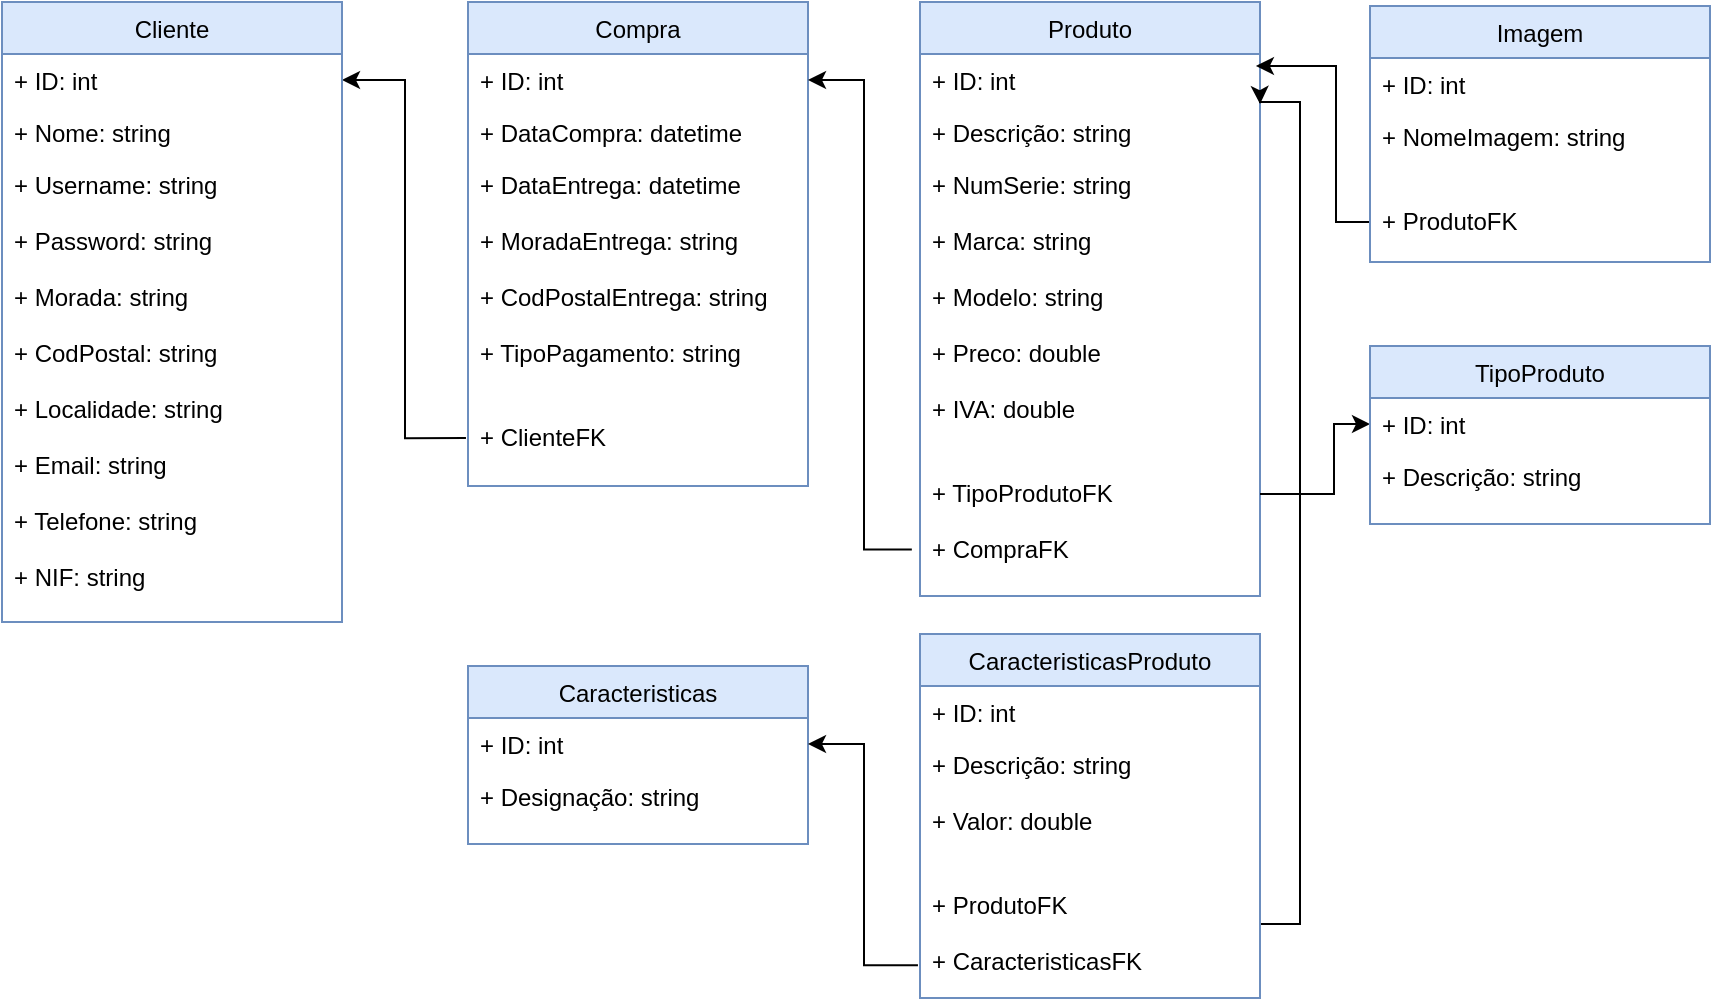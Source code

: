 <mxfile version="13.0.5" type="google"><diagram id="C5RBs43oDa-KdzZeNtuy" name="Page-1"><mxGraphModel dx="1422" dy="716" grid="0" gridSize="10" guides="1" tooltips="1" connect="1" arrows="1" fold="1" page="0" pageScale="1" pageWidth="827" pageHeight="1169" background="none" math="0" shadow="0"><root><mxCell id="WIyWlLk6GJQsqaUBKTNV-0"/><mxCell id="WIyWlLk6GJQsqaUBKTNV-1" parent="WIyWlLk6GJQsqaUBKTNV-0"/><mxCell id="fHszm-49MHGBIVt0mZ_T-51" style="edgeStyle=orthogonalEdgeStyle;rounded=0;orthogonalLoop=1;jettySize=auto;html=1;entryX=1;entryY=0.5;entryDx=0;entryDy=0;exitX=-0.006;exitY=0.854;exitDx=0;exitDy=0;exitPerimeter=0;" parent="WIyWlLk6GJQsqaUBKTNV-1" source="fHszm-49MHGBIVt0mZ_T-5" target="fHszm-49MHGBIVt0mZ_T-25" edge="1"><mxGeometry relative="1" as="geometry"/></mxCell><mxCell id="fHszm-49MHGBIVt0mZ_T-28" value="Produto" style="swimlane;fontStyle=0;childLayout=stackLayout;horizontal=1;startSize=26;fillColor=#dae8fc;horizontalStack=0;resizeParent=1;resizeParentMax=0;resizeLast=0;collapsible=1;marginBottom=0;strokeColor=#6c8ebf;" parent="WIyWlLk6GJQsqaUBKTNV-1" vertex="1"><mxGeometry x="413" y="210" width="170" height="297" as="geometry"/></mxCell><mxCell id="fHszm-49MHGBIVt0mZ_T-29" value="+ ID: int&#10;" style="text;strokeColor=none;fillColor=none;align=left;verticalAlign=top;spacingLeft=4;spacingRight=4;overflow=hidden;rotatable=0;points=[[0,0.5],[1,0.5]];portConstraint=eastwest;" parent="fHszm-49MHGBIVt0mZ_T-28" vertex="1"><mxGeometry y="26" width="170" height="26" as="geometry"/></mxCell><mxCell id="fHszm-49MHGBIVt0mZ_T-30" value="+ Descrição: string" style="text;strokeColor=none;fillColor=none;align=left;verticalAlign=top;spacingLeft=4;spacingRight=4;overflow=hidden;rotatable=0;points=[[0,0.5],[1,0.5]];portConstraint=eastwest;" parent="fHszm-49MHGBIVt0mZ_T-28" vertex="1"><mxGeometry y="52" width="170" height="26" as="geometry"/></mxCell><mxCell id="fHszm-49MHGBIVt0mZ_T-31" value="+ NumSerie: string&#10;&#10;+ Marca: string&#10;&#10;+ Modelo: string&#10;&#10;+ Preco: double&#10;&#10;+ IVA: double&#10;&#10;&#10;+ TipoProdutoFK&#10;&#10;+ CompraFK&#10;" style="text;strokeColor=none;fillColor=none;align=left;verticalAlign=top;spacingLeft=4;spacingRight=4;overflow=hidden;rotatable=0;points=[[0,0.5],[1,0.5]];portConstraint=eastwest;" parent="fHszm-49MHGBIVt0mZ_T-28" vertex="1"><mxGeometry y="78" width="170" height="219" as="geometry"/></mxCell><mxCell id="fHszm-49MHGBIVt0mZ_T-24" value="Cliente" style="swimlane;fontStyle=0;childLayout=stackLayout;horizontal=1;startSize=26;fillColor=#dae8fc;horizontalStack=0;resizeParent=1;resizeParentMax=0;resizeLast=0;collapsible=1;marginBottom=0;strokeColor=#6c8ebf;" parent="WIyWlLk6GJQsqaUBKTNV-1" vertex="1"><mxGeometry x="-46" y="210" width="170" height="310" as="geometry"/></mxCell><mxCell id="fHszm-49MHGBIVt0mZ_T-25" value="+ ID: int&#10;" style="text;strokeColor=none;fillColor=none;align=left;verticalAlign=top;spacingLeft=4;spacingRight=4;overflow=hidden;rotatable=0;points=[[0,0.5],[1,0.5]];portConstraint=eastwest;" parent="fHszm-49MHGBIVt0mZ_T-24" vertex="1"><mxGeometry y="26" width="170" height="26" as="geometry"/></mxCell><mxCell id="fHszm-49MHGBIVt0mZ_T-26" value="+ Nome: string" style="text;strokeColor=none;fillColor=none;align=left;verticalAlign=top;spacingLeft=4;spacingRight=4;overflow=hidden;rotatable=0;points=[[0,0.5],[1,0.5]];portConstraint=eastwest;" parent="fHszm-49MHGBIVt0mZ_T-24" vertex="1"><mxGeometry y="52" width="170" height="26" as="geometry"/></mxCell><mxCell id="fHszm-49MHGBIVt0mZ_T-27" value="+ Username: string&#10;&#10;+ Password: string&#10;&#10;+ Morada: string&#10;&#10;+ CodPostal: string&#10;&#10;+ Localidade: string&#10;&#10;+ Email: string&#10;&#10;+ Telefone: string&#10;&#10;+ NIF: string&#10;&#10;&#10;&#10;&#10;" style="text;strokeColor=none;fillColor=none;align=left;verticalAlign=top;spacingLeft=4;spacingRight=4;overflow=hidden;rotatable=0;points=[[0,0.5],[1,0.5]];portConstraint=eastwest;" parent="fHszm-49MHGBIVt0mZ_T-24" vertex="1"><mxGeometry y="78" width="170" height="232" as="geometry"/></mxCell><mxCell id="fHszm-49MHGBIVt0mZ_T-0" value="Compra" style="swimlane;fontStyle=0;childLayout=stackLayout;horizontal=1;startSize=26;fillColor=#dae8fc;horizontalStack=0;resizeParent=1;resizeParentMax=0;resizeLast=0;collapsible=1;marginBottom=0;strokeColor=#6c8ebf;" parent="WIyWlLk6GJQsqaUBKTNV-1" vertex="1"><mxGeometry x="187" y="210" width="170" height="242" as="geometry"/></mxCell><mxCell id="fHszm-49MHGBIVt0mZ_T-1" value="+ ID: int&#10;" style="text;strokeColor=none;fillColor=none;align=left;verticalAlign=top;spacingLeft=4;spacingRight=4;overflow=hidden;rotatable=0;points=[[0,0.5],[1,0.5]];portConstraint=eastwest;" parent="fHszm-49MHGBIVt0mZ_T-0" vertex="1"><mxGeometry y="26" width="170" height="26" as="geometry"/></mxCell><mxCell id="fHszm-49MHGBIVt0mZ_T-2" value="+ DataCompra: datetime" style="text;strokeColor=none;fillColor=none;align=left;verticalAlign=top;spacingLeft=4;spacingRight=4;overflow=hidden;rotatable=0;points=[[0,0.5],[1,0.5]];portConstraint=eastwest;" parent="fHszm-49MHGBIVt0mZ_T-0" vertex="1"><mxGeometry y="52" width="170" height="26" as="geometry"/></mxCell><mxCell id="fHszm-49MHGBIVt0mZ_T-5" value="+ DataEntrega: datetime&#10;&#10;+ MoradaEntrega: string&#10;&#10;+ CodPostalEntrega: string&#10;&#10;+ TipoPagamento: string&#10;&#10;&#10;+ ClienteFK&#10;&#10;" style="text;strokeColor=none;fillColor=none;align=left;verticalAlign=top;spacingLeft=4;spacingRight=4;overflow=hidden;rotatable=0;points=[[0,0.5],[1,0.5]];portConstraint=eastwest;" parent="fHszm-49MHGBIVt0mZ_T-0" vertex="1"><mxGeometry y="78" width="170" height="164" as="geometry"/></mxCell><mxCell id="E6ogNQc687v5naBHhztq-9" style="edgeStyle=orthogonalEdgeStyle;rounded=0;orthogonalLoop=1;jettySize=auto;html=1;entryX=0.988;entryY=0.231;entryDx=0;entryDy=0;entryPerimeter=0;" parent="WIyWlLk6GJQsqaUBKTNV-1" source="fHszm-49MHGBIVt0mZ_T-40" target="fHszm-49MHGBIVt0mZ_T-29" edge="1"><mxGeometry relative="1" as="geometry"><Array as="points"><mxPoint x="621" y="320"/><mxPoint x="621" y="242"/></Array></mxGeometry></mxCell><mxCell id="fHszm-49MHGBIVt0mZ_T-40" value="Imagem" style="swimlane;fontStyle=0;childLayout=stackLayout;horizontal=1;startSize=26;fillColor=#dae8fc;horizontalStack=0;resizeParent=1;resizeParentMax=0;resizeLast=0;collapsible=1;marginBottom=0;strokeColor=#6c8ebf;" parent="WIyWlLk6GJQsqaUBKTNV-1" vertex="1"><mxGeometry x="638" y="212" width="170" height="128" as="geometry"/></mxCell><mxCell id="fHszm-49MHGBIVt0mZ_T-41" value="+ ID: int&#10;" style="text;strokeColor=none;fillColor=none;align=left;verticalAlign=top;spacingLeft=4;spacingRight=4;overflow=hidden;rotatable=0;points=[[0,0.5],[1,0.5]];portConstraint=eastwest;" parent="fHszm-49MHGBIVt0mZ_T-40" vertex="1"><mxGeometry y="26" width="170" height="26" as="geometry"/></mxCell><mxCell id="fHszm-49MHGBIVt0mZ_T-42" value="+ NomeImagem: string" style="text;strokeColor=none;fillColor=none;align=left;verticalAlign=top;spacingLeft=4;spacingRight=4;overflow=hidden;rotatable=0;points=[[0,0.5],[1,0.5]];portConstraint=eastwest;" parent="fHszm-49MHGBIVt0mZ_T-40" vertex="1"><mxGeometry y="52" width="170" height="28" as="geometry"/></mxCell><mxCell id="fHszm-49MHGBIVt0mZ_T-43" value="&#10;+ ProdutoFK&#10;&#10;" style="text;strokeColor=none;fillColor=none;align=left;verticalAlign=top;spacingLeft=4;spacingRight=4;overflow=hidden;rotatable=0;points=[[0,0.5],[1,0.5]];portConstraint=eastwest;" parent="fHszm-49MHGBIVt0mZ_T-40" vertex="1"><mxGeometry y="80" width="170" height="48" as="geometry"/></mxCell><mxCell id="E6ogNQc687v5naBHhztq-4" value="" style="edgeStyle=orthogonalEdgeStyle;rounded=0;orthogonalLoop=1;jettySize=auto;html=1;exitX=-0.024;exitY=0.894;exitDx=0;exitDy=0;exitPerimeter=0;entryX=1;entryY=0.5;entryDx=0;entryDy=0;" parent="WIyWlLk6GJQsqaUBKTNV-1" source="fHszm-49MHGBIVt0mZ_T-31" target="fHszm-49MHGBIVt0mZ_T-1" edge="1"><mxGeometry relative="1" as="geometry"/></mxCell><mxCell id="fHszm-49MHGBIVt0mZ_T-32" value="Caracteristicas" style="swimlane;fontStyle=0;childLayout=stackLayout;horizontal=1;startSize=26;fillColor=#dae8fc;horizontalStack=0;resizeParent=1;resizeParentMax=0;resizeLast=0;collapsible=1;marginBottom=0;strokeColor=#6c8ebf;" parent="WIyWlLk6GJQsqaUBKTNV-1" vertex="1"><mxGeometry x="187" y="542" width="170" height="89" as="geometry"/></mxCell><mxCell id="fHszm-49MHGBIVt0mZ_T-33" value="+ ID: int&#10;" style="text;strokeColor=none;fillColor=none;align=left;verticalAlign=top;spacingLeft=4;spacingRight=4;overflow=hidden;rotatable=0;points=[[0,0.5],[1,0.5]];portConstraint=eastwest;" parent="fHszm-49MHGBIVt0mZ_T-32" vertex="1"><mxGeometry y="26" width="170" height="26" as="geometry"/></mxCell><mxCell id="fHszm-49MHGBIVt0mZ_T-34" value="+ Designação: string" style="text;strokeColor=none;fillColor=none;align=left;verticalAlign=top;spacingLeft=4;spacingRight=4;overflow=hidden;rotatable=0;points=[[0,0.5],[1,0.5]];portConstraint=eastwest;" parent="fHszm-49MHGBIVt0mZ_T-32" vertex="1"><mxGeometry y="52" width="170" height="37" as="geometry"/></mxCell><mxCell id="E6ogNQc687v5naBHhztq-7" style="edgeStyle=orthogonalEdgeStyle;rounded=0;orthogonalLoop=1;jettySize=auto;html=1;entryX=1;entryY=0.5;entryDx=0;entryDy=0;exitX=-0.006;exitY=0.874;exitDx=0;exitDy=0;exitPerimeter=0;" parent="WIyWlLk6GJQsqaUBKTNV-1" source="fHszm-49MHGBIVt0mZ_T-38" target="fHszm-49MHGBIVt0mZ_T-33" edge="1"><mxGeometry relative="1" as="geometry"/></mxCell><mxCell id="E6ogNQc687v5naBHhztq-8" style="edgeStyle=orthogonalEdgeStyle;rounded=0;orthogonalLoop=1;jettySize=auto;html=1;entryX=1.006;entryY=0.962;entryDx=0;entryDy=0;entryPerimeter=0;" parent="WIyWlLk6GJQsqaUBKTNV-1" edge="1"><mxGeometry relative="1" as="geometry"><mxPoint x="583" y="671" as="sourcePoint"/><mxPoint x="583.02" y="261.012" as="targetPoint"/><Array as="points"><mxPoint x="603" y="671"/><mxPoint x="603" y="260"/></Array></mxGeometry></mxCell><mxCell id="fHszm-49MHGBIVt0mZ_T-36" value="CaracteristicasProduto" style="swimlane;fontStyle=0;childLayout=stackLayout;horizontal=1;startSize=26;fillColor=#dae8fc;horizontalStack=0;resizeParent=1;resizeParentMax=0;resizeLast=0;collapsible=1;marginBottom=0;strokeColor=#6c8ebf;" parent="WIyWlLk6GJQsqaUBKTNV-1" vertex="1"><mxGeometry x="413" y="526" width="170" height="182" as="geometry"/></mxCell><mxCell id="fHszm-49MHGBIVt0mZ_T-37" value="+ ID: int&#10;" style="text;strokeColor=none;fillColor=none;align=left;verticalAlign=top;spacingLeft=4;spacingRight=4;overflow=hidden;rotatable=0;points=[[0,0.5],[1,0.5]];portConstraint=eastwest;" parent="fHszm-49MHGBIVt0mZ_T-36" vertex="1"><mxGeometry y="26" width="170" height="26" as="geometry"/></mxCell><mxCell id="fHszm-49MHGBIVt0mZ_T-38" value="+ Descrição: string&#10;&#10;+ Valor: double&#10;&#10;&#10;+ ProdutoFK&#10;&#10;+ CaracteristicasFK" style="text;strokeColor=none;fillColor=none;align=left;verticalAlign=top;spacingLeft=4;spacingRight=4;overflow=hidden;rotatable=0;points=[[0,0.5],[1,0.5]];portConstraint=eastwest;" parent="fHszm-49MHGBIVt0mZ_T-36" vertex="1"><mxGeometry y="52" width="170" height="130" as="geometry"/></mxCell><mxCell id="Si-lvIjfFPRTCh7JREHv-3" style="edgeStyle=orthogonalEdgeStyle;rounded=0;orthogonalLoop=1;jettySize=auto;html=1;entryX=0;entryY=0.5;entryDx=0;entryDy=0;endArrow=classic;endFill=1;" parent="WIyWlLk6GJQsqaUBKTNV-1" source="fHszm-49MHGBIVt0mZ_T-31" target="Si-lvIjfFPRTCh7JREHv-1" edge="1"><mxGeometry relative="1" as="geometry"><Array as="points"><mxPoint x="620" y="456"/><mxPoint x="620" y="421"/></Array></mxGeometry></mxCell><mxCell id="Si-lvIjfFPRTCh7JREHv-0" value="TipoProduto" style="swimlane;fontStyle=0;childLayout=stackLayout;horizontal=1;startSize=26;fillColor=#dae8fc;horizontalStack=0;resizeParent=1;resizeParentMax=0;resizeLast=0;collapsible=1;marginBottom=0;strokeColor=#6c8ebf;" parent="WIyWlLk6GJQsqaUBKTNV-1" vertex="1"><mxGeometry x="638" y="382" width="170" height="89" as="geometry"/></mxCell><mxCell id="Si-lvIjfFPRTCh7JREHv-1" value="+ ID: int&#10;" style="text;strokeColor=none;fillColor=none;align=left;verticalAlign=top;spacingLeft=4;spacingRight=4;overflow=hidden;rotatable=0;points=[[0,0.5],[1,0.5]];portConstraint=eastwest;" parent="Si-lvIjfFPRTCh7JREHv-0" vertex="1"><mxGeometry y="26" width="170" height="26" as="geometry"/></mxCell><mxCell id="Si-lvIjfFPRTCh7JREHv-2" value="+ Descrição: string" style="text;strokeColor=none;fillColor=none;align=left;verticalAlign=top;spacingLeft=4;spacingRight=4;overflow=hidden;rotatable=0;points=[[0,0.5],[1,0.5]];portConstraint=eastwest;" parent="Si-lvIjfFPRTCh7JREHv-0" vertex="1"><mxGeometry y="52" width="170" height="37" as="geometry"/></mxCell></root></mxGraphModel></diagram></mxfile>